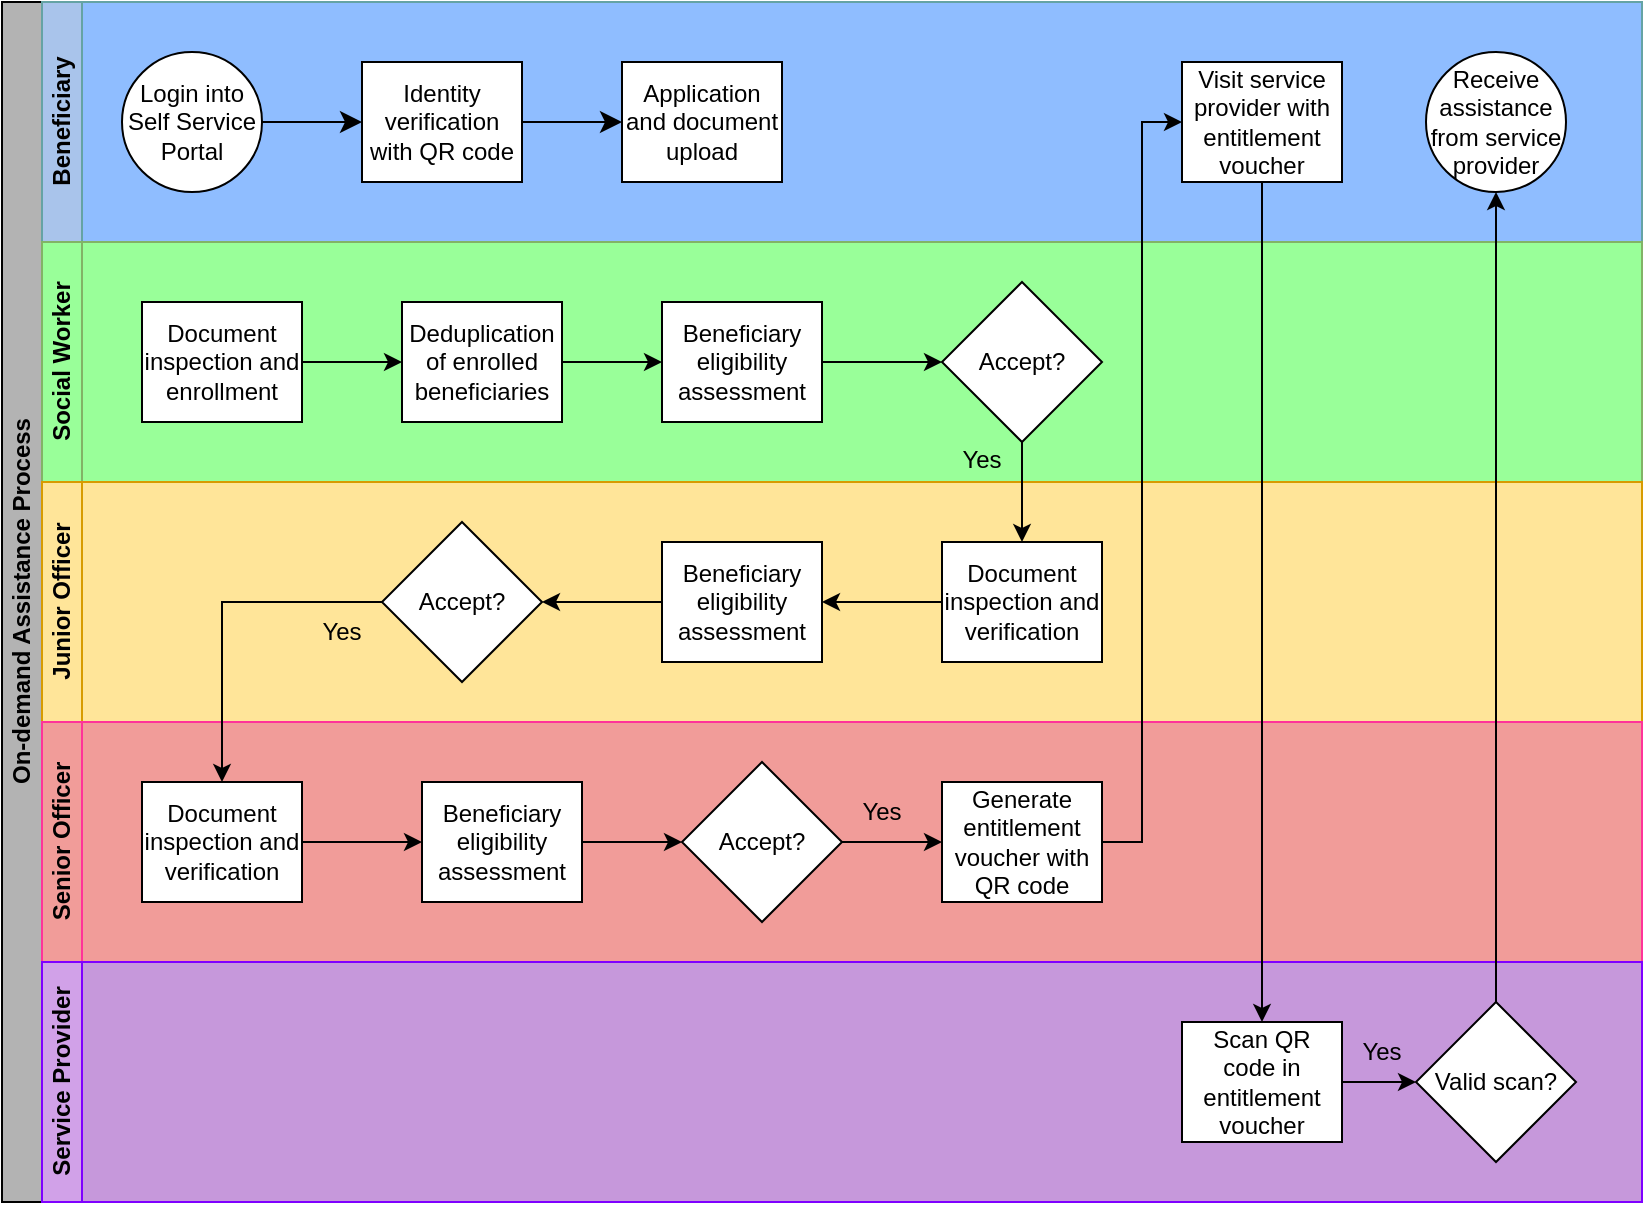 <mxfile version="21.5.0" type="github">
  <diagram id="prtHgNgQTEPvFCAcTncT" name="Page-1">
    <mxGraphModel dx="1120" dy="452" grid="1" gridSize="10" guides="1" tooltips="1" connect="1" arrows="1" fold="1" page="1" pageScale="1" pageWidth="827" pageHeight="1169" math="0" shadow="0">
      <root>
        <mxCell id="0" />
        <mxCell id="1" parent="0" />
        <mxCell id="u0kxdbxrhBIA5VQf3wec-1" value="On-demand Assistance Process" style="swimlane;html=1;childLayout=stackLayout;resizeParent=1;resizeParentMax=0;horizontal=0;startSize=20;horizontalStack=0;fillColor=#B3B3B3;swimlaneFillColor=default;" vertex="1" parent="1">
          <mxGeometry x="120" y="120" width="820" height="600" as="geometry" />
        </mxCell>
        <mxCell id="u0kxdbxrhBIA5VQf3wec-2" value="" style="edgeStyle=orthogonalEdgeStyle;rounded=0;orthogonalLoop=1;jettySize=auto;html=1;endArrow=classic;endFill=1;entryX=0.5;entryY=0;entryDx=0;entryDy=0;exitX=0.5;exitY=1;exitDx=0;exitDy=0;" edge="1" parent="u0kxdbxrhBIA5VQf3wec-1" source="u0kxdbxrhBIA5VQf3wec-12" target="u0kxdbxrhBIA5VQf3wec-16">
          <mxGeometry relative="1" as="geometry">
            <Array as="points">
              <mxPoint x="350" y="110" />
              <mxPoint x="110" y="110" />
            </Array>
            <mxPoint x="350" y="100" as="sourcePoint" />
          </mxGeometry>
        </mxCell>
        <mxCell id="u0kxdbxrhBIA5VQf3wec-6" value="Beneficiary" style="swimlane;html=1;startSize=20;horizontal=0;fillColor=#A9C4EB;strokeColor=#65a3a4;labelBackgroundColor=none;swimlaneFillColor=#8FBDFF;" vertex="1" parent="u0kxdbxrhBIA5VQf3wec-1">
          <mxGeometry x="20" width="800" height="120" as="geometry" />
        </mxCell>
        <mxCell id="u0kxdbxrhBIA5VQf3wec-7" style="edgeStyle=none;curved=1;rounded=0;orthogonalLoop=1;jettySize=auto;html=1;exitX=1;exitY=0.5;exitDx=0;exitDy=0;entryX=0;entryY=0.5;entryDx=0;entryDy=0;fontSize=12;startSize=8;endSize=8;" edge="1" parent="u0kxdbxrhBIA5VQf3wec-6" source="u0kxdbxrhBIA5VQf3wec-8" target="u0kxdbxrhBIA5VQf3wec-10">
          <mxGeometry relative="1" as="geometry" />
        </mxCell>
        <mxCell id="u0kxdbxrhBIA5VQf3wec-8" value="Login into Self Service Portal" style="ellipse;whiteSpace=wrap;html=1;" vertex="1" parent="u0kxdbxrhBIA5VQf3wec-6">
          <mxGeometry x="40" y="25" width="70" height="70" as="geometry" />
        </mxCell>
        <mxCell id="u0kxdbxrhBIA5VQf3wec-9" style="edgeStyle=none;curved=1;rounded=0;orthogonalLoop=1;jettySize=auto;html=1;exitX=1;exitY=0.5;exitDx=0;exitDy=0;entryX=0;entryY=0.5;entryDx=0;entryDy=0;fontSize=12;startSize=8;endSize=8;" edge="1" parent="u0kxdbxrhBIA5VQf3wec-6" source="u0kxdbxrhBIA5VQf3wec-10" target="u0kxdbxrhBIA5VQf3wec-12">
          <mxGeometry relative="1" as="geometry" />
        </mxCell>
        <mxCell id="u0kxdbxrhBIA5VQf3wec-10" value="Identity verification with QR code" style="rounded=0;whiteSpace=wrap;html=1;fontFamily=Helvetica;fontSize=12;fontColor=#000000;align=center;" vertex="1" parent="u0kxdbxrhBIA5VQf3wec-6">
          <mxGeometry x="160" y="30" width="80" height="60" as="geometry" />
        </mxCell>
        <mxCell id="u0kxdbxrhBIA5VQf3wec-12" value="Application and document upload" style="rounded=0;whiteSpace=wrap;html=1;fontFamily=Helvetica;fontSize=12;fontColor=#000000;align=center;" vertex="1" parent="u0kxdbxrhBIA5VQf3wec-6">
          <mxGeometry x="290" y="30" width="80" height="60" as="geometry" />
        </mxCell>
        <mxCell id="u0kxdbxrhBIA5VQf3wec-13" value="Receive assistance from service provider" style="ellipse;whiteSpace=wrap;html=1;" vertex="1" parent="u0kxdbxrhBIA5VQf3wec-6">
          <mxGeometry x="692" y="25" width="70" height="70" as="geometry" />
        </mxCell>
        <mxCell id="u0kxdbxrhBIA5VQf3wec-47" value="Visit service provider with entitlement voucher" style="rounded=0;whiteSpace=wrap;html=1;fontFamily=Helvetica;fontSize=12;fontColor=#000000;align=center;" vertex="1" parent="u0kxdbxrhBIA5VQf3wec-6">
          <mxGeometry x="570" y="30" width="80" height="60" as="geometry" />
        </mxCell>
        <mxCell id="u0kxdbxrhBIA5VQf3wec-14" value="Social Worker" style="swimlane;html=1;startSize=20;horizontal=0;fillColor=#99FF99;strokeColor=#82B366;swimlaneFillColor=#99FF99;" vertex="1" parent="u0kxdbxrhBIA5VQf3wec-1">
          <mxGeometry x="20" y="120" width="800" height="120" as="geometry" />
        </mxCell>
        <mxCell id="u0kxdbxrhBIA5VQf3wec-27" style="edgeStyle=orthogonalEdgeStyle;rounded=0;orthogonalLoop=1;jettySize=auto;html=1;exitX=1;exitY=0.5;exitDx=0;exitDy=0;entryX=0;entryY=0.5;entryDx=0;entryDy=0;" edge="1" parent="u0kxdbxrhBIA5VQf3wec-14" source="u0kxdbxrhBIA5VQf3wec-16" target="u0kxdbxrhBIA5VQf3wec-24">
          <mxGeometry relative="1" as="geometry" />
        </mxCell>
        <mxCell id="u0kxdbxrhBIA5VQf3wec-16" value="Document inspection and enrollment" style="rounded=0;whiteSpace=wrap;html=1;fontFamily=Helvetica;fontSize=12;fontColor=#000000;align=center;" vertex="1" parent="u0kxdbxrhBIA5VQf3wec-14">
          <mxGeometry x="50" y="30" width="80" height="60" as="geometry" />
        </mxCell>
        <mxCell id="u0kxdbxrhBIA5VQf3wec-17" value="Accept?" style="rhombus;whiteSpace=wrap;html=1;fontFamily=Helvetica;fontSize=12;fontColor=#000000;align=center;" vertex="1" parent="u0kxdbxrhBIA5VQf3wec-14">
          <mxGeometry x="450" y="20" width="80" height="80" as="geometry" />
        </mxCell>
        <mxCell id="u0kxdbxrhBIA5VQf3wec-28" style="edgeStyle=orthogonalEdgeStyle;rounded=0;orthogonalLoop=1;jettySize=auto;html=1;exitX=1;exitY=0.5;exitDx=0;exitDy=0;entryX=0;entryY=0.5;entryDx=0;entryDy=0;" edge="1" parent="u0kxdbxrhBIA5VQf3wec-14" source="u0kxdbxrhBIA5VQf3wec-24" target="u0kxdbxrhBIA5VQf3wec-25">
          <mxGeometry relative="1" as="geometry" />
        </mxCell>
        <mxCell id="u0kxdbxrhBIA5VQf3wec-24" value="Deduplication of enrolled beneficiaries" style="rounded=0;whiteSpace=wrap;html=1;fontFamily=Helvetica;fontSize=12;fontColor=#000000;align=center;" vertex="1" parent="u0kxdbxrhBIA5VQf3wec-14">
          <mxGeometry x="180" y="30" width="80" height="60" as="geometry" />
        </mxCell>
        <mxCell id="u0kxdbxrhBIA5VQf3wec-29" style="edgeStyle=orthogonalEdgeStyle;rounded=0;orthogonalLoop=1;jettySize=auto;html=1;exitX=1;exitY=0.5;exitDx=0;exitDy=0;entryX=0;entryY=0.5;entryDx=0;entryDy=0;" edge="1" parent="u0kxdbxrhBIA5VQf3wec-14" source="u0kxdbxrhBIA5VQf3wec-25" target="u0kxdbxrhBIA5VQf3wec-17">
          <mxGeometry relative="1" as="geometry" />
        </mxCell>
        <mxCell id="u0kxdbxrhBIA5VQf3wec-25" value="Beneficiary eligibility assessment" style="rounded=0;whiteSpace=wrap;html=1;fontFamily=Helvetica;fontSize=12;fontColor=#000000;align=center;" vertex="1" parent="u0kxdbxrhBIA5VQf3wec-14">
          <mxGeometry x="310" y="30" width="80" height="60" as="geometry" />
        </mxCell>
        <mxCell id="u0kxdbxrhBIA5VQf3wec-34" value="Yes" style="text;html=1;strokeColor=none;fillColor=none;align=center;verticalAlign=middle;whiteSpace=wrap;rounded=0;" vertex="1" parent="u0kxdbxrhBIA5VQf3wec-14">
          <mxGeometry x="440" y="94" width="60" height="30" as="geometry" />
        </mxCell>
        <mxCell id="u0kxdbxrhBIA5VQf3wec-18" value="Junior Officer" style="swimlane;html=1;startSize=20;horizontal=0;fillColor=#FFE599;strokeColor=#D79B00;swimlaneFillColor=#FFE599;" vertex="1" parent="u0kxdbxrhBIA5VQf3wec-1">
          <mxGeometry x="20" y="240" width="800" height="120" as="geometry" />
        </mxCell>
        <mxCell id="u0kxdbxrhBIA5VQf3wec-32" style="edgeStyle=orthogonalEdgeStyle;rounded=0;orthogonalLoop=1;jettySize=auto;html=1;exitX=0;exitY=0.5;exitDx=0;exitDy=0;entryX=1;entryY=0.5;entryDx=0;entryDy=0;" edge="1" parent="u0kxdbxrhBIA5VQf3wec-18" source="u0kxdbxrhBIA5VQf3wec-20" target="u0kxdbxrhBIA5VQf3wec-31">
          <mxGeometry relative="1" as="geometry" />
        </mxCell>
        <mxCell id="u0kxdbxrhBIA5VQf3wec-20" value="Document inspection and verification" style="rounded=0;whiteSpace=wrap;html=1;fontFamily=Helvetica;fontSize=12;fontColor=#000000;align=center;" vertex="1" parent="u0kxdbxrhBIA5VQf3wec-18">
          <mxGeometry x="450" y="30" width="80" height="60" as="geometry" />
        </mxCell>
        <mxCell id="u0kxdbxrhBIA5VQf3wec-35" style="edgeStyle=orthogonalEdgeStyle;rounded=0;orthogonalLoop=1;jettySize=auto;html=1;exitX=0;exitY=0.5;exitDx=0;exitDy=0;entryX=1;entryY=0.5;entryDx=0;entryDy=0;" edge="1" parent="u0kxdbxrhBIA5VQf3wec-18" source="u0kxdbxrhBIA5VQf3wec-31" target="u0kxdbxrhBIA5VQf3wec-33">
          <mxGeometry relative="1" as="geometry" />
        </mxCell>
        <mxCell id="u0kxdbxrhBIA5VQf3wec-31" value="Beneficiary eligibility assessment" style="rounded=0;whiteSpace=wrap;html=1;fontFamily=Helvetica;fontSize=12;fontColor=#000000;align=center;" vertex="1" parent="u0kxdbxrhBIA5VQf3wec-18">
          <mxGeometry x="310" y="30" width="80" height="60" as="geometry" />
        </mxCell>
        <mxCell id="u0kxdbxrhBIA5VQf3wec-33" value="Accept?" style="rhombus;whiteSpace=wrap;html=1;fontFamily=Helvetica;fontSize=12;fontColor=#000000;align=center;" vertex="1" parent="u0kxdbxrhBIA5VQf3wec-18">
          <mxGeometry x="170" y="20" width="80" height="80" as="geometry" />
        </mxCell>
        <mxCell id="u0kxdbxrhBIA5VQf3wec-37" value="Yes" style="text;html=1;strokeColor=none;fillColor=none;align=center;verticalAlign=middle;whiteSpace=wrap;rounded=0;" vertex="1" parent="u0kxdbxrhBIA5VQf3wec-18">
          <mxGeometry x="120" y="60" width="60" height="30" as="geometry" />
        </mxCell>
        <mxCell id="u0kxdbxrhBIA5VQf3wec-22" value="Senior Officer" style="swimlane;html=1;startSize=20;horizontal=0;swimlaneFillColor=#F19C99;fillColor=#F19C99;strokeColor=#FF3399;" vertex="1" parent="u0kxdbxrhBIA5VQf3wec-1">
          <mxGeometry x="20" y="360" width="800" height="120" as="geometry">
            <mxRectangle x="20" y="360" width="430" height="40" as="alternateBounds" />
          </mxGeometry>
        </mxCell>
        <mxCell id="u0kxdbxrhBIA5VQf3wec-43" style="edgeStyle=orthogonalEdgeStyle;rounded=0;orthogonalLoop=1;jettySize=auto;html=1;exitX=1;exitY=0.5;exitDx=0;exitDy=0;entryX=0;entryY=0.5;entryDx=0;entryDy=0;" edge="1" parent="u0kxdbxrhBIA5VQf3wec-22" source="u0kxdbxrhBIA5VQf3wec-38" target="u0kxdbxrhBIA5VQf3wec-39">
          <mxGeometry relative="1" as="geometry" />
        </mxCell>
        <mxCell id="u0kxdbxrhBIA5VQf3wec-38" value="Document inspection and verification" style="rounded=0;whiteSpace=wrap;html=1;fontFamily=Helvetica;fontSize=12;fontColor=#000000;align=center;" vertex="1" parent="u0kxdbxrhBIA5VQf3wec-22">
          <mxGeometry x="50" y="30" width="80" height="60" as="geometry" />
        </mxCell>
        <mxCell id="u0kxdbxrhBIA5VQf3wec-44" style="edgeStyle=orthogonalEdgeStyle;rounded=0;orthogonalLoop=1;jettySize=auto;html=1;exitX=1;exitY=0.5;exitDx=0;exitDy=0;entryX=0;entryY=0.5;entryDx=0;entryDy=0;" edge="1" parent="u0kxdbxrhBIA5VQf3wec-22" source="u0kxdbxrhBIA5VQf3wec-39" target="u0kxdbxrhBIA5VQf3wec-40">
          <mxGeometry relative="1" as="geometry" />
        </mxCell>
        <mxCell id="u0kxdbxrhBIA5VQf3wec-39" value="Beneficiary eligibility assessment" style="rounded=0;whiteSpace=wrap;html=1;fontFamily=Helvetica;fontSize=12;fontColor=#000000;align=center;" vertex="1" parent="u0kxdbxrhBIA5VQf3wec-22">
          <mxGeometry x="190" y="30" width="80" height="60" as="geometry" />
        </mxCell>
        <mxCell id="u0kxdbxrhBIA5VQf3wec-45" style="edgeStyle=orthogonalEdgeStyle;rounded=0;orthogonalLoop=1;jettySize=auto;html=1;exitX=1;exitY=0.5;exitDx=0;exitDy=0;entryX=0;entryY=0.5;entryDx=0;entryDy=0;" edge="1" parent="u0kxdbxrhBIA5VQf3wec-22" source="u0kxdbxrhBIA5VQf3wec-40" target="u0kxdbxrhBIA5VQf3wec-41">
          <mxGeometry relative="1" as="geometry" />
        </mxCell>
        <mxCell id="u0kxdbxrhBIA5VQf3wec-40" value="Accept?" style="rhombus;whiteSpace=wrap;html=1;fontFamily=Helvetica;fontSize=12;fontColor=#000000;align=center;" vertex="1" parent="u0kxdbxrhBIA5VQf3wec-22">
          <mxGeometry x="320" y="20" width="80" height="80" as="geometry" />
        </mxCell>
        <mxCell id="u0kxdbxrhBIA5VQf3wec-41" value="Generate entitlement voucher with QR code" style="rounded=0;whiteSpace=wrap;html=1;fontFamily=Helvetica;fontSize=12;fontColor=#000000;align=center;" vertex="1" parent="u0kxdbxrhBIA5VQf3wec-22">
          <mxGeometry x="450" y="30" width="80" height="60" as="geometry" />
        </mxCell>
        <mxCell id="u0kxdbxrhBIA5VQf3wec-46" value="Yes" style="text;html=1;strokeColor=none;fillColor=none;align=center;verticalAlign=middle;whiteSpace=wrap;rounded=0;" vertex="1" parent="u0kxdbxrhBIA5VQf3wec-22">
          <mxGeometry x="390" y="30" width="60" height="30" as="geometry" />
        </mxCell>
        <mxCell id="u0kxdbxrhBIA5VQf3wec-23" value="Service Provider" style="swimlane;html=1;startSize=20;horizontal=0;fillColor=#D1A1E8;swimlaneFillColor=#C698DB;strokeColor=#7F00FF;" vertex="1" parent="u0kxdbxrhBIA5VQf3wec-1">
          <mxGeometry x="20" y="480" width="800" height="120" as="geometry" />
        </mxCell>
        <mxCell id="u0kxdbxrhBIA5VQf3wec-52" style="edgeStyle=orthogonalEdgeStyle;rounded=0;orthogonalLoop=1;jettySize=auto;html=1;exitX=1;exitY=0.5;exitDx=0;exitDy=0;entryX=0;entryY=0.5;entryDx=0;entryDy=0;" edge="1" parent="u0kxdbxrhBIA5VQf3wec-23" source="u0kxdbxrhBIA5VQf3wec-49" target="u0kxdbxrhBIA5VQf3wec-50">
          <mxGeometry relative="1" as="geometry" />
        </mxCell>
        <mxCell id="u0kxdbxrhBIA5VQf3wec-49" value="Scan QR code in entitlement voucher" style="rounded=0;whiteSpace=wrap;html=1;fontFamily=Helvetica;fontSize=12;fontColor=#000000;align=center;" vertex="1" parent="u0kxdbxrhBIA5VQf3wec-23">
          <mxGeometry x="570" y="30" width="80" height="60" as="geometry" />
        </mxCell>
        <mxCell id="u0kxdbxrhBIA5VQf3wec-50" value="Valid scan?" style="rhombus;whiteSpace=wrap;html=1;fontFamily=Helvetica;fontSize=12;fontColor=#000000;align=center;" vertex="1" parent="u0kxdbxrhBIA5VQf3wec-23">
          <mxGeometry x="687" y="20" width="80" height="80" as="geometry" />
        </mxCell>
        <mxCell id="u0kxdbxrhBIA5VQf3wec-53" value="Yes" style="text;html=1;strokeColor=none;fillColor=none;align=center;verticalAlign=middle;whiteSpace=wrap;rounded=0;" vertex="1" parent="u0kxdbxrhBIA5VQf3wec-23">
          <mxGeometry x="640" y="30" width="60" height="30" as="geometry" />
        </mxCell>
        <mxCell id="u0kxdbxrhBIA5VQf3wec-30" style="edgeStyle=orthogonalEdgeStyle;rounded=0;orthogonalLoop=1;jettySize=auto;html=1;exitX=0.5;exitY=1;exitDx=0;exitDy=0;entryX=0.5;entryY=0;entryDx=0;entryDy=0;" edge="1" parent="u0kxdbxrhBIA5VQf3wec-1" source="u0kxdbxrhBIA5VQf3wec-17" target="u0kxdbxrhBIA5VQf3wec-20">
          <mxGeometry relative="1" as="geometry" />
        </mxCell>
        <mxCell id="u0kxdbxrhBIA5VQf3wec-42" style="edgeStyle=orthogonalEdgeStyle;rounded=0;orthogonalLoop=1;jettySize=auto;html=1;exitX=0;exitY=0.5;exitDx=0;exitDy=0;entryX=0.5;entryY=0;entryDx=0;entryDy=0;" edge="1" parent="u0kxdbxrhBIA5VQf3wec-1" source="u0kxdbxrhBIA5VQf3wec-33" target="u0kxdbxrhBIA5VQf3wec-38">
          <mxGeometry relative="1" as="geometry" />
        </mxCell>
        <mxCell id="u0kxdbxrhBIA5VQf3wec-48" style="edgeStyle=orthogonalEdgeStyle;rounded=0;orthogonalLoop=1;jettySize=auto;html=1;exitX=1;exitY=0.5;exitDx=0;exitDy=0;entryX=0;entryY=0.5;entryDx=0;entryDy=0;" edge="1" parent="u0kxdbxrhBIA5VQf3wec-1" source="u0kxdbxrhBIA5VQf3wec-41" target="u0kxdbxrhBIA5VQf3wec-47">
          <mxGeometry relative="1" as="geometry">
            <Array as="points">
              <mxPoint x="570" y="420" />
              <mxPoint x="570" y="60" />
            </Array>
          </mxGeometry>
        </mxCell>
        <mxCell id="u0kxdbxrhBIA5VQf3wec-51" style="edgeStyle=orthogonalEdgeStyle;rounded=0;orthogonalLoop=1;jettySize=auto;html=1;exitX=0.5;exitY=1;exitDx=0;exitDy=0;" edge="1" parent="u0kxdbxrhBIA5VQf3wec-1" source="u0kxdbxrhBIA5VQf3wec-47" target="u0kxdbxrhBIA5VQf3wec-49">
          <mxGeometry relative="1" as="geometry" />
        </mxCell>
        <mxCell id="u0kxdbxrhBIA5VQf3wec-54" style="edgeStyle=orthogonalEdgeStyle;rounded=0;orthogonalLoop=1;jettySize=auto;html=1;exitX=0.5;exitY=0;exitDx=0;exitDy=0;" edge="1" parent="u0kxdbxrhBIA5VQf3wec-1" source="u0kxdbxrhBIA5VQf3wec-50" target="u0kxdbxrhBIA5VQf3wec-13">
          <mxGeometry relative="1" as="geometry" />
        </mxCell>
      </root>
    </mxGraphModel>
  </diagram>
</mxfile>
